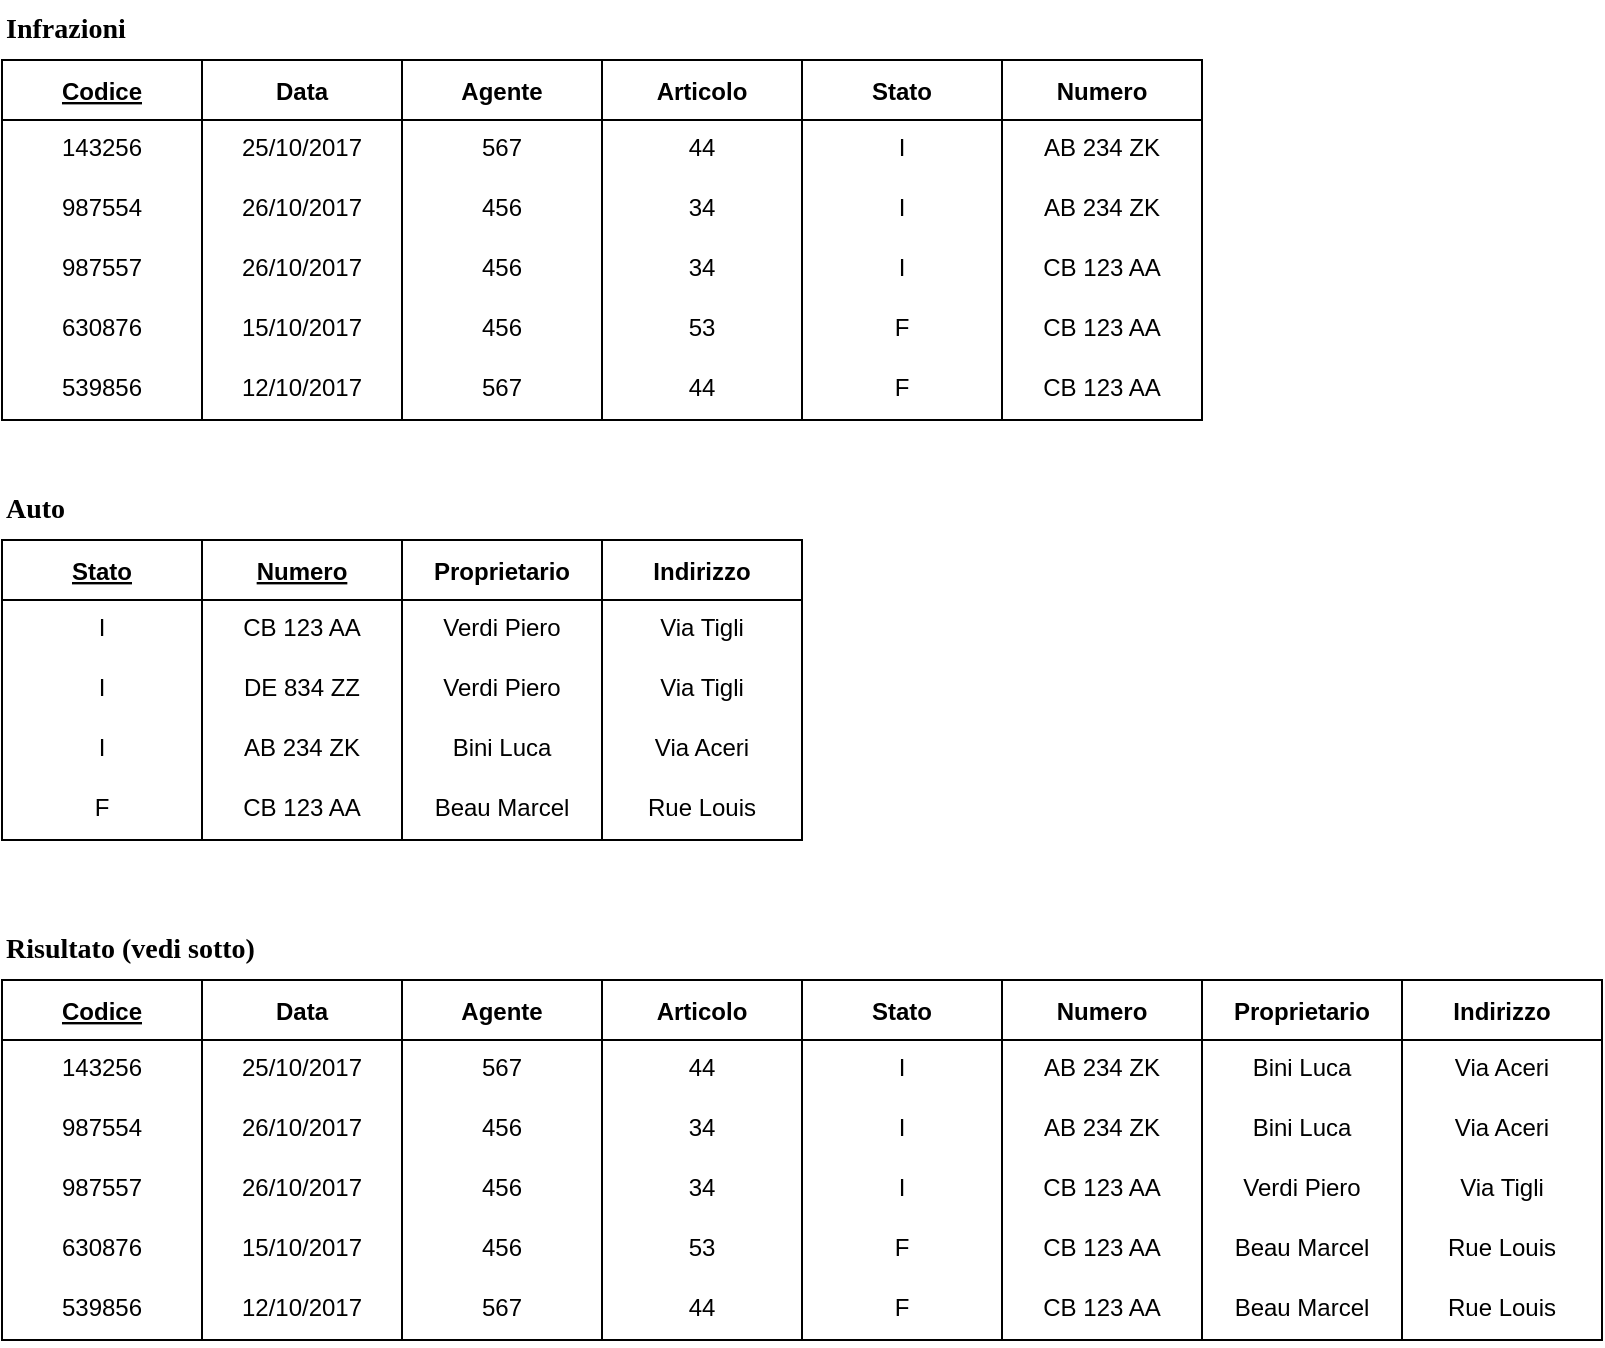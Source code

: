 <mxfile version="20.6.1" type="device"><diagram id="n2tzChIhWR2wru7YtLmf" name="Pagina-1"><mxGraphModel dx="981" dy="597" grid="1" gridSize="10" guides="1" tooltips="1" connect="1" arrows="1" fold="1" page="1" pageScale="1" pageWidth="1169" pageHeight="827" math="0" shadow="0"><root><mxCell id="0"/><mxCell id="1" parent="0"/><mxCell id="akScVreiKZ749C-UaWdK-1" value="Codice" style="swimlane;startSize=30;fontStyle=5" vertex="1" parent="1"><mxGeometry x="560" y="70" width="100" height="180" as="geometry"/></mxCell><mxCell id="akScVreiKZ749C-UaWdK-2" value="143256" style="text;strokeColor=none;fillColor=none;spacingLeft=4;spacingRight=4;overflow=hidden;rotatable=0;points=[[0,0.5],[1,0.5]];portConstraint=eastwest;fontSize=12;align=center;" vertex="1" parent="akScVreiKZ749C-UaWdK-1"><mxGeometry y="30" width="100" height="30" as="geometry"/></mxCell><mxCell id="akScVreiKZ749C-UaWdK-3" value="987554" style="text;strokeColor=none;fillColor=none;spacingLeft=4;spacingRight=4;overflow=hidden;rotatable=0;points=[[0,0.5],[1,0.5]];portConstraint=eastwest;fontSize=12;align=center;" vertex="1" parent="akScVreiKZ749C-UaWdK-1"><mxGeometry y="60" width="100" height="30" as="geometry"/></mxCell><mxCell id="akScVreiKZ749C-UaWdK-4" value="987557" style="text;strokeColor=none;fillColor=none;spacingLeft=4;spacingRight=4;overflow=hidden;rotatable=0;points=[[0,0.5],[1,0.5]];portConstraint=eastwest;fontSize=12;align=center;" vertex="1" parent="akScVreiKZ749C-UaWdK-1"><mxGeometry y="90" width="100" height="30" as="geometry"/></mxCell><mxCell id="akScVreiKZ749C-UaWdK-5" value="Data" style="swimlane;startSize=30;" vertex="1" parent="1"><mxGeometry x="660" y="70" width="100" height="180" as="geometry"/></mxCell><mxCell id="akScVreiKZ749C-UaWdK-6" value="25/10/2017" style="text;strokeColor=none;fillColor=none;spacingLeft=4;spacingRight=4;overflow=hidden;rotatable=0;points=[[0,0.5],[1,0.5]];portConstraint=eastwest;fontSize=12;align=center;" vertex="1" parent="akScVreiKZ749C-UaWdK-5"><mxGeometry y="30" width="100" height="30" as="geometry"/></mxCell><mxCell id="akScVreiKZ749C-UaWdK-7" value="26/10/2017" style="text;strokeColor=none;fillColor=none;spacingLeft=4;spacingRight=4;overflow=hidden;rotatable=0;points=[[0,0.5],[1,0.5]];portConstraint=eastwest;fontSize=12;align=center;" vertex="1" parent="akScVreiKZ749C-UaWdK-5"><mxGeometry y="60" width="100" height="30" as="geometry"/></mxCell><mxCell id="akScVreiKZ749C-UaWdK-8" value="26/10/2017" style="text;strokeColor=none;fillColor=none;spacingLeft=4;spacingRight=4;overflow=hidden;rotatable=0;points=[[0,0.5],[1,0.5]];portConstraint=eastwest;fontSize=12;align=center;" vertex="1" parent="akScVreiKZ749C-UaWdK-5"><mxGeometry y="90" width="100" height="30" as="geometry"/></mxCell><mxCell id="akScVreiKZ749C-UaWdK-9" value="Infrazioni" style="text;html=1;align=left;verticalAlign=middle;resizable=0;points=[];autosize=1;strokeColor=none;fillColor=none;fontStyle=1;fontFamily=Times New Roman;fontSize=14;" vertex="1" parent="1"><mxGeometry x="560" y="40" width="80" height="30" as="geometry"/></mxCell><mxCell id="akScVreiKZ749C-UaWdK-10" value="Stato" style="swimlane;startSize=30;fontStyle=5" vertex="1" parent="1"><mxGeometry x="560" y="310" width="100" height="150" as="geometry"/></mxCell><mxCell id="akScVreiKZ749C-UaWdK-11" value="I" style="text;strokeColor=none;fillColor=none;spacingLeft=4;spacingRight=4;overflow=hidden;rotatable=0;points=[[0,0.5],[1,0.5]];portConstraint=eastwest;fontSize=12;align=center;" vertex="1" parent="akScVreiKZ749C-UaWdK-10"><mxGeometry y="30" width="100" height="30" as="geometry"/></mxCell><mxCell id="akScVreiKZ749C-UaWdK-12" value="I" style="text;strokeColor=none;fillColor=none;spacingLeft=4;spacingRight=4;overflow=hidden;rotatable=0;points=[[0,0.5],[1,0.5]];portConstraint=eastwest;fontSize=12;align=center;" vertex="1" parent="akScVreiKZ749C-UaWdK-10"><mxGeometry y="60" width="100" height="30" as="geometry"/></mxCell><mxCell id="akScVreiKZ749C-UaWdK-13" value="Numero" style="swimlane;startSize=30;fontStyle=5" vertex="1" parent="1"><mxGeometry x="660" y="310" width="100" height="150" as="geometry"/></mxCell><mxCell id="akScVreiKZ749C-UaWdK-14" value="CB 123 AA" style="text;strokeColor=none;fillColor=none;spacingLeft=4;spacingRight=4;overflow=hidden;rotatable=0;points=[[0,0.5],[1,0.5]];portConstraint=eastwest;fontSize=12;align=center;" vertex="1" parent="akScVreiKZ749C-UaWdK-13"><mxGeometry y="30" width="100" height="30" as="geometry"/></mxCell><mxCell id="akScVreiKZ749C-UaWdK-15" value="DE 834 ZZ" style="text;strokeColor=none;fillColor=none;spacingLeft=4;spacingRight=4;overflow=hidden;rotatable=0;points=[[0,0.5],[1,0.5]];portConstraint=eastwest;fontSize=12;align=center;" vertex="1" parent="akScVreiKZ749C-UaWdK-13"><mxGeometry y="60" width="100" height="30" as="geometry"/></mxCell><mxCell id="akScVreiKZ749C-UaWdK-16" value="Auto" style="text;html=1;align=left;verticalAlign=middle;resizable=0;points=[];autosize=1;strokeColor=none;fillColor=none;fontStyle=1;fontFamily=Times New Roman;fontSize=14;" vertex="1" parent="1"><mxGeometry x="560" y="280" width="50" height="30" as="geometry"/></mxCell><mxCell id="akScVreiKZ749C-UaWdK-17" value="Proprietario" style="swimlane;startSize=30;" vertex="1" parent="1"><mxGeometry x="1160" y="530" width="100" height="180" as="geometry"/></mxCell><mxCell id="akScVreiKZ749C-UaWdK-18" value="Bini Luca" style="text;strokeColor=none;fillColor=none;spacingLeft=4;spacingRight=4;overflow=hidden;rotatable=0;points=[[0,0.5],[1,0.5]];portConstraint=eastwest;fontSize=12;align=center;" vertex="1" parent="akScVreiKZ749C-UaWdK-17"><mxGeometry y="30" width="100" height="30" as="geometry"/></mxCell><mxCell id="akScVreiKZ749C-UaWdK-19" value="Bini Luca" style="text;strokeColor=none;fillColor=none;spacingLeft=4;spacingRight=4;overflow=hidden;rotatable=0;points=[[0,0.5],[1,0.5]];portConstraint=eastwest;fontSize=12;align=center;" vertex="1" parent="akScVreiKZ749C-UaWdK-17"><mxGeometry y="60" width="100" height="30" as="geometry"/></mxCell><mxCell id="akScVreiKZ749C-UaWdK-20" value="Verdi Piero" style="text;strokeColor=none;fillColor=none;spacingLeft=4;spacingRight=4;overflow=hidden;rotatable=0;points=[[0,0.5],[1,0.5]];portConstraint=eastwest;fontSize=12;align=center;" vertex="1" parent="akScVreiKZ749C-UaWdK-17"><mxGeometry y="90" width="100" height="30" as="geometry"/></mxCell><mxCell id="akScVreiKZ749C-UaWdK-21" value="Indirizzo" style="swimlane;startSize=30;" vertex="1" parent="1"><mxGeometry x="1260" y="530" width="100" height="180" as="geometry"/></mxCell><mxCell id="akScVreiKZ749C-UaWdK-22" value="Via Aceri" style="text;strokeColor=none;fillColor=none;spacingLeft=4;spacingRight=4;overflow=hidden;rotatable=0;points=[[0,0.5],[1,0.5]];portConstraint=eastwest;fontSize=12;align=center;" vertex="1" parent="akScVreiKZ749C-UaWdK-21"><mxGeometry y="30" width="100" height="30" as="geometry"/></mxCell><mxCell id="akScVreiKZ749C-UaWdK-23" value="Via Aceri" style="text;strokeColor=none;fillColor=none;spacingLeft=4;spacingRight=4;overflow=hidden;rotatable=0;points=[[0,0.5],[1,0.5]];portConstraint=eastwest;fontSize=12;align=center;" vertex="1" parent="akScVreiKZ749C-UaWdK-21"><mxGeometry y="60" width="100" height="30" as="geometry"/></mxCell><mxCell id="akScVreiKZ749C-UaWdK-24" value="Via Tigli" style="text;strokeColor=none;fillColor=none;spacingLeft=4;spacingRight=4;overflow=hidden;rotatable=0;points=[[0,0.5],[1,0.5]];portConstraint=eastwest;fontSize=12;align=center;" vertex="1" parent="akScVreiKZ749C-UaWdK-21"><mxGeometry y="90" width="100" height="30" as="geometry"/></mxCell><mxCell id="akScVreiKZ749C-UaWdK-25" value="Risultato (vedi sotto)" style="text;html=1;align=left;verticalAlign=middle;resizable=0;points=[];autosize=1;strokeColor=none;fillColor=none;fontStyle=1;fontFamily=Times New Roman;fontSize=14;" vertex="1" parent="1"><mxGeometry x="560" y="500" width="150" height="30" as="geometry"/></mxCell><mxCell id="akScVreiKZ749C-UaWdK-26" value="630876" style="text;strokeColor=none;fillColor=none;spacingLeft=4;spacingRight=4;overflow=hidden;rotatable=0;points=[[0,0.5],[1,0.5]];portConstraint=eastwest;fontSize=12;align=center;" vertex="1" parent="1"><mxGeometry x="560" y="190" width="100" height="30" as="geometry"/></mxCell><mxCell id="akScVreiKZ749C-UaWdK-27" value="539856" style="text;strokeColor=none;fillColor=none;spacingLeft=4;spacingRight=4;overflow=hidden;rotatable=0;points=[[0,0.5],[1,0.5]];portConstraint=eastwest;fontSize=12;align=center;" vertex="1" parent="1"><mxGeometry x="560" y="220" width="100" height="30" as="geometry"/></mxCell><mxCell id="akScVreiKZ749C-UaWdK-28" value="15/10/2017" style="text;strokeColor=none;fillColor=none;spacingLeft=4;spacingRight=4;overflow=hidden;rotatable=0;points=[[0,0.5],[1,0.5]];portConstraint=eastwest;fontSize=12;align=center;" vertex="1" parent="1"><mxGeometry x="660" y="190" width="100" height="30" as="geometry"/></mxCell><mxCell id="akScVreiKZ749C-UaWdK-29" value="12/10/2017" style="text;strokeColor=none;fillColor=none;spacingLeft=4;spacingRight=4;overflow=hidden;rotatable=0;points=[[0,0.5],[1,0.5]];portConstraint=eastwest;fontSize=12;align=center;" vertex="1" parent="1"><mxGeometry x="660" y="220" width="100" height="30" as="geometry"/></mxCell><mxCell id="akScVreiKZ749C-UaWdK-30" value="Agente" style="swimlane;startSize=30;" vertex="1" parent="1"><mxGeometry x="760" y="70" width="100" height="180" as="geometry"/></mxCell><mxCell id="akScVreiKZ749C-UaWdK-31" value="567" style="text;strokeColor=none;fillColor=none;spacingLeft=4;spacingRight=4;overflow=hidden;rotatable=0;points=[[0,0.5],[1,0.5]];portConstraint=eastwest;fontSize=12;align=center;" vertex="1" parent="akScVreiKZ749C-UaWdK-30"><mxGeometry y="30" width="100" height="30" as="geometry"/></mxCell><mxCell id="akScVreiKZ749C-UaWdK-32" value="456" style="text;strokeColor=none;fillColor=none;spacingLeft=4;spacingRight=4;overflow=hidden;rotatable=0;points=[[0,0.5],[1,0.5]];portConstraint=eastwest;fontSize=12;align=center;" vertex="1" parent="akScVreiKZ749C-UaWdK-30"><mxGeometry y="60" width="100" height="30" as="geometry"/></mxCell><mxCell id="akScVreiKZ749C-UaWdK-33" value="456" style="text;strokeColor=none;fillColor=none;spacingLeft=4;spacingRight=4;overflow=hidden;rotatable=0;points=[[0,0.5],[1,0.5]];portConstraint=eastwest;fontSize=12;align=center;" vertex="1" parent="akScVreiKZ749C-UaWdK-30"><mxGeometry y="90" width="100" height="30" as="geometry"/></mxCell><mxCell id="akScVreiKZ749C-UaWdK-46" value="456" style="text;strokeColor=none;fillColor=none;spacingLeft=4;spacingRight=4;overflow=hidden;rotatable=0;points=[[0,0.5],[1,0.5]];portConstraint=eastwest;fontSize=12;align=center;" vertex="1" parent="akScVreiKZ749C-UaWdK-30"><mxGeometry y="120" width="100" height="30" as="geometry"/></mxCell><mxCell id="akScVreiKZ749C-UaWdK-47" value="567" style="text;strokeColor=none;fillColor=none;spacingLeft=4;spacingRight=4;overflow=hidden;rotatable=0;points=[[0,0.5],[1,0.5]];portConstraint=eastwest;fontSize=12;align=center;" vertex="1" parent="akScVreiKZ749C-UaWdK-30"><mxGeometry y="150" width="100" height="30" as="geometry"/></mxCell><mxCell id="akScVreiKZ749C-UaWdK-34" value="Articolo" style="swimlane;startSize=30;" vertex="1" parent="1"><mxGeometry x="860" y="70" width="100" height="180" as="geometry"/></mxCell><mxCell id="akScVreiKZ749C-UaWdK-35" value="44" style="text;strokeColor=none;fillColor=none;spacingLeft=4;spacingRight=4;overflow=hidden;rotatable=0;points=[[0,0.5],[1,0.5]];portConstraint=eastwest;fontSize=12;align=center;" vertex="1" parent="akScVreiKZ749C-UaWdK-34"><mxGeometry y="30" width="100" height="30" as="geometry"/></mxCell><mxCell id="akScVreiKZ749C-UaWdK-36" value="34" style="text;strokeColor=none;fillColor=none;spacingLeft=4;spacingRight=4;overflow=hidden;rotatable=0;points=[[0,0.5],[1,0.5]];portConstraint=eastwest;fontSize=12;align=center;" vertex="1" parent="akScVreiKZ749C-UaWdK-34"><mxGeometry y="60" width="100" height="30" as="geometry"/></mxCell><mxCell id="akScVreiKZ749C-UaWdK-37" value="34" style="text;strokeColor=none;fillColor=none;spacingLeft=4;spacingRight=4;overflow=hidden;rotatable=0;points=[[0,0.5],[1,0.5]];portConstraint=eastwest;fontSize=12;align=center;" vertex="1" parent="akScVreiKZ749C-UaWdK-34"><mxGeometry y="90" width="100" height="30" as="geometry"/></mxCell><mxCell id="akScVreiKZ749C-UaWdK-48" value="53" style="text;strokeColor=none;fillColor=none;spacingLeft=4;spacingRight=4;overflow=hidden;rotatable=0;points=[[0,0.5],[1,0.5]];portConstraint=eastwest;fontSize=12;align=center;" vertex="1" parent="akScVreiKZ749C-UaWdK-34"><mxGeometry y="120" width="100" height="30" as="geometry"/></mxCell><mxCell id="akScVreiKZ749C-UaWdK-49" value="44" style="text;strokeColor=none;fillColor=none;spacingLeft=4;spacingRight=4;overflow=hidden;rotatable=0;points=[[0,0.5],[1,0.5]];portConstraint=eastwest;fontSize=12;align=center;" vertex="1" parent="akScVreiKZ749C-UaWdK-34"><mxGeometry y="150" width="100" height="30" as="geometry"/></mxCell><mxCell id="akScVreiKZ749C-UaWdK-38" value="Stato" style="swimlane;startSize=30;" vertex="1" parent="1"><mxGeometry x="960" y="70" width="100" height="180" as="geometry"/></mxCell><mxCell id="akScVreiKZ749C-UaWdK-39" value="I" style="text;strokeColor=none;fillColor=none;spacingLeft=4;spacingRight=4;overflow=hidden;rotatable=0;points=[[0,0.5],[1,0.5]];portConstraint=eastwest;fontSize=12;align=center;" vertex="1" parent="akScVreiKZ749C-UaWdK-38"><mxGeometry y="30" width="100" height="30" as="geometry"/></mxCell><mxCell id="akScVreiKZ749C-UaWdK-40" value="I" style="text;strokeColor=none;fillColor=none;spacingLeft=4;spacingRight=4;overflow=hidden;rotatable=0;points=[[0,0.5],[1,0.5]];portConstraint=eastwest;fontSize=12;align=center;" vertex="1" parent="akScVreiKZ749C-UaWdK-38"><mxGeometry y="60" width="100" height="30" as="geometry"/></mxCell><mxCell id="akScVreiKZ749C-UaWdK-41" value="I" style="text;strokeColor=none;fillColor=none;spacingLeft=4;spacingRight=4;overflow=hidden;rotatable=0;points=[[0,0.5],[1,0.5]];portConstraint=eastwest;fontSize=12;align=center;" vertex="1" parent="akScVreiKZ749C-UaWdK-38"><mxGeometry y="90" width="100" height="30" as="geometry"/></mxCell><mxCell id="akScVreiKZ749C-UaWdK-50" value="F" style="text;strokeColor=none;fillColor=none;spacingLeft=4;spacingRight=4;overflow=hidden;rotatable=0;points=[[0,0.5],[1,0.5]];portConstraint=eastwest;fontSize=12;align=center;" vertex="1" parent="akScVreiKZ749C-UaWdK-38"><mxGeometry y="120" width="100" height="30" as="geometry"/></mxCell><mxCell id="akScVreiKZ749C-UaWdK-51" value="F" style="text;strokeColor=none;fillColor=none;spacingLeft=4;spacingRight=4;overflow=hidden;rotatable=0;points=[[0,0.5],[1,0.5]];portConstraint=eastwest;fontSize=12;align=center;" vertex="1" parent="akScVreiKZ749C-UaWdK-38"><mxGeometry y="150" width="100" height="30" as="geometry"/></mxCell><mxCell id="akScVreiKZ749C-UaWdK-42" value="Numero" style="swimlane;startSize=30;" vertex="1" parent="1"><mxGeometry x="1060" y="70" width="100" height="180" as="geometry"/></mxCell><mxCell id="akScVreiKZ749C-UaWdK-43" value="AB 234 ZK" style="text;strokeColor=none;fillColor=none;spacingLeft=4;spacingRight=4;overflow=hidden;rotatable=0;points=[[0,0.5],[1,0.5]];portConstraint=eastwest;fontSize=12;align=center;" vertex="1" parent="akScVreiKZ749C-UaWdK-42"><mxGeometry y="30" width="100" height="30" as="geometry"/></mxCell><mxCell id="akScVreiKZ749C-UaWdK-44" value="AB 234 ZK" style="text;strokeColor=none;fillColor=none;spacingLeft=4;spacingRight=4;overflow=hidden;rotatable=0;points=[[0,0.5],[1,0.5]];portConstraint=eastwest;fontSize=12;align=center;" vertex="1" parent="akScVreiKZ749C-UaWdK-42"><mxGeometry y="60" width="100" height="30" as="geometry"/></mxCell><mxCell id="akScVreiKZ749C-UaWdK-45" value="CB 123 AA" style="text;strokeColor=none;fillColor=none;spacingLeft=4;spacingRight=4;overflow=hidden;rotatable=0;points=[[0,0.5],[1,0.5]];portConstraint=eastwest;fontSize=12;align=center;" vertex="1" parent="akScVreiKZ749C-UaWdK-42"><mxGeometry y="90" width="100" height="30" as="geometry"/></mxCell><mxCell id="akScVreiKZ749C-UaWdK-52" value="CB 123 AA" style="text;strokeColor=none;fillColor=none;spacingLeft=4;spacingRight=4;overflow=hidden;rotatable=0;points=[[0,0.5],[1,0.5]];portConstraint=eastwest;fontSize=12;align=center;" vertex="1" parent="akScVreiKZ749C-UaWdK-42"><mxGeometry y="120" width="100" height="30" as="geometry"/></mxCell><mxCell id="akScVreiKZ749C-UaWdK-53" value="CB 123 AA" style="text;strokeColor=none;fillColor=none;spacingLeft=4;spacingRight=4;overflow=hidden;rotatable=0;points=[[0,0.5],[1,0.5]];portConstraint=eastwest;fontSize=12;align=center;" vertex="1" parent="akScVreiKZ749C-UaWdK-42"><mxGeometry y="150" width="100" height="30" as="geometry"/></mxCell><mxCell id="akScVreiKZ749C-UaWdK-54" value="Proprietario" style="swimlane;startSize=30;" vertex="1" parent="1"><mxGeometry x="760" y="310" width="100" height="150" as="geometry"/></mxCell><mxCell id="akScVreiKZ749C-UaWdK-55" value="Verdi Piero" style="text;strokeColor=none;fillColor=none;spacingLeft=4;spacingRight=4;overflow=hidden;rotatable=0;points=[[0,0.5],[1,0.5]];portConstraint=eastwest;fontSize=12;align=center;" vertex="1" parent="akScVreiKZ749C-UaWdK-54"><mxGeometry y="30" width="100" height="30" as="geometry"/></mxCell><mxCell id="akScVreiKZ749C-UaWdK-56" value="Verdi Piero" style="text;strokeColor=none;fillColor=none;spacingLeft=4;spacingRight=4;overflow=hidden;rotatable=0;points=[[0,0.5],[1,0.5]];portConstraint=eastwest;fontSize=12;align=center;" vertex="1" parent="akScVreiKZ749C-UaWdK-54"><mxGeometry y="60" width="100" height="30" as="geometry"/></mxCell><mxCell id="akScVreiKZ749C-UaWdK-57" value="Indirizzo" style="swimlane;startSize=30;" vertex="1" parent="1"><mxGeometry x="860" y="310" width="100" height="150" as="geometry"/></mxCell><mxCell id="akScVreiKZ749C-UaWdK-58" value="Via Tigli" style="text;strokeColor=none;fillColor=none;spacingLeft=4;spacingRight=4;overflow=hidden;rotatable=0;points=[[0,0.5],[1,0.5]];portConstraint=eastwest;fontSize=12;align=center;" vertex="1" parent="akScVreiKZ749C-UaWdK-57"><mxGeometry y="30" width="100" height="30" as="geometry"/></mxCell><mxCell id="akScVreiKZ749C-UaWdK-59" value="Via Tigli" style="text;strokeColor=none;fillColor=none;spacingLeft=4;spacingRight=4;overflow=hidden;rotatable=0;points=[[0,0.5],[1,0.5]];portConstraint=eastwest;fontSize=12;align=center;" vertex="1" parent="akScVreiKZ749C-UaWdK-57"><mxGeometry y="60" width="100" height="30" as="geometry"/></mxCell><mxCell id="akScVreiKZ749C-UaWdK-60" value="I" style="text;strokeColor=none;fillColor=none;spacingLeft=4;spacingRight=4;overflow=hidden;rotatable=0;points=[[0,0.5],[1,0.5]];portConstraint=eastwest;fontSize=12;align=center;" vertex="1" parent="1"><mxGeometry x="560" y="400" width="100" height="30" as="geometry"/></mxCell><mxCell id="akScVreiKZ749C-UaWdK-61" value="F" style="text;strokeColor=none;fillColor=none;spacingLeft=4;spacingRight=4;overflow=hidden;rotatable=0;points=[[0,0.5],[1,0.5]];portConstraint=eastwest;fontSize=12;align=center;" vertex="1" parent="1"><mxGeometry x="560" y="430" width="100" height="30" as="geometry"/></mxCell><mxCell id="akScVreiKZ749C-UaWdK-62" value="AB 234 ZK" style="text;strokeColor=none;fillColor=none;spacingLeft=4;spacingRight=4;overflow=hidden;rotatable=0;points=[[0,0.5],[1,0.5]];portConstraint=eastwest;fontSize=12;align=center;" vertex="1" parent="1"><mxGeometry x="660" y="400" width="100" height="30" as="geometry"/></mxCell><mxCell id="akScVreiKZ749C-UaWdK-63" value="CB 123 AA" style="text;strokeColor=none;fillColor=none;spacingLeft=4;spacingRight=4;overflow=hidden;rotatable=0;points=[[0,0.5],[1,0.5]];portConstraint=eastwest;fontSize=12;align=center;" vertex="1" parent="1"><mxGeometry x="660" y="430" width="100" height="30" as="geometry"/></mxCell><mxCell id="akScVreiKZ749C-UaWdK-64" value="Bini Luca" style="text;strokeColor=none;fillColor=none;spacingLeft=4;spacingRight=4;overflow=hidden;rotatable=0;points=[[0,0.5],[1,0.5]];portConstraint=eastwest;fontSize=12;align=center;" vertex="1" parent="1"><mxGeometry x="760" y="400" width="100" height="30" as="geometry"/></mxCell><mxCell id="akScVreiKZ749C-UaWdK-65" value="Beau Marcel" style="text;strokeColor=none;fillColor=none;spacingLeft=4;spacingRight=4;overflow=hidden;rotatable=0;points=[[0,0.5],[1,0.5]];portConstraint=eastwest;fontSize=12;align=center;" vertex="1" parent="1"><mxGeometry x="760" y="430" width="100" height="30" as="geometry"/></mxCell><mxCell id="akScVreiKZ749C-UaWdK-66" value="Via Aceri" style="text;strokeColor=none;fillColor=none;spacingLeft=4;spacingRight=4;overflow=hidden;rotatable=0;points=[[0,0.5],[1,0.5]];portConstraint=eastwest;fontSize=12;align=center;" vertex="1" parent="1"><mxGeometry x="860" y="400" width="100" height="30" as="geometry"/></mxCell><mxCell id="akScVreiKZ749C-UaWdK-67" value="Rue Louis" style="text;strokeColor=none;fillColor=none;spacingLeft=4;spacingRight=4;overflow=hidden;rotatable=0;points=[[0,0.5],[1,0.5]];portConstraint=eastwest;fontSize=12;align=center;" vertex="1" parent="1"><mxGeometry x="860" y="430" width="100" height="30" as="geometry"/></mxCell><mxCell id="akScVreiKZ749C-UaWdK-68" value="Codice" style="swimlane;startSize=30;fontStyle=5" vertex="1" parent="1"><mxGeometry x="560" y="530" width="100" height="180" as="geometry"/></mxCell><mxCell id="akScVreiKZ749C-UaWdK-69" value="143256" style="text;strokeColor=none;fillColor=none;spacingLeft=4;spacingRight=4;overflow=hidden;rotatable=0;points=[[0,0.5],[1,0.5]];portConstraint=eastwest;fontSize=12;align=center;" vertex="1" parent="akScVreiKZ749C-UaWdK-68"><mxGeometry y="30" width="100" height="30" as="geometry"/></mxCell><mxCell id="akScVreiKZ749C-UaWdK-70" value="987554" style="text;strokeColor=none;fillColor=none;spacingLeft=4;spacingRight=4;overflow=hidden;rotatable=0;points=[[0,0.5],[1,0.5]];portConstraint=eastwest;fontSize=12;align=center;" vertex="1" parent="akScVreiKZ749C-UaWdK-68"><mxGeometry y="60" width="100" height="30" as="geometry"/></mxCell><mxCell id="akScVreiKZ749C-UaWdK-71" value="987557" style="text;strokeColor=none;fillColor=none;spacingLeft=4;spacingRight=4;overflow=hidden;rotatable=0;points=[[0,0.5],[1,0.5]];portConstraint=eastwest;fontSize=12;align=center;" vertex="1" parent="akScVreiKZ749C-UaWdK-68"><mxGeometry y="90" width="100" height="30" as="geometry"/></mxCell><mxCell id="akScVreiKZ749C-UaWdK-100" value="630876" style="text;strokeColor=none;fillColor=none;spacingLeft=4;spacingRight=4;overflow=hidden;rotatable=0;points=[[0,0.5],[1,0.5]];portConstraint=eastwest;fontSize=12;align=center;" vertex="1" parent="akScVreiKZ749C-UaWdK-68"><mxGeometry y="120" width="100" height="30" as="geometry"/></mxCell><mxCell id="akScVreiKZ749C-UaWdK-101" value="539856" style="text;strokeColor=none;fillColor=none;spacingLeft=4;spacingRight=4;overflow=hidden;rotatable=0;points=[[0,0.5],[1,0.5]];portConstraint=eastwest;fontSize=12;align=center;" vertex="1" parent="akScVreiKZ749C-UaWdK-68"><mxGeometry y="150" width="100" height="30" as="geometry"/></mxCell><mxCell id="akScVreiKZ749C-UaWdK-72" value="Data" style="swimlane;startSize=30;" vertex="1" parent="1"><mxGeometry x="660" y="530" width="100" height="180" as="geometry"/></mxCell><mxCell id="akScVreiKZ749C-UaWdK-73" value="25/10/2017" style="text;strokeColor=none;fillColor=none;spacingLeft=4;spacingRight=4;overflow=hidden;rotatable=0;points=[[0,0.5],[1,0.5]];portConstraint=eastwest;fontSize=12;align=center;" vertex="1" parent="akScVreiKZ749C-UaWdK-72"><mxGeometry y="30" width="100" height="30" as="geometry"/></mxCell><mxCell id="akScVreiKZ749C-UaWdK-74" value="26/10/2017" style="text;strokeColor=none;fillColor=none;spacingLeft=4;spacingRight=4;overflow=hidden;rotatable=0;points=[[0,0.5],[1,0.5]];portConstraint=eastwest;fontSize=12;align=center;" vertex="1" parent="akScVreiKZ749C-UaWdK-72"><mxGeometry y="60" width="100" height="30" as="geometry"/></mxCell><mxCell id="akScVreiKZ749C-UaWdK-75" value="26/10/2017" style="text;strokeColor=none;fillColor=none;spacingLeft=4;spacingRight=4;overflow=hidden;rotatable=0;points=[[0,0.5],[1,0.5]];portConstraint=eastwest;fontSize=12;align=center;" vertex="1" parent="akScVreiKZ749C-UaWdK-72"><mxGeometry y="90" width="100" height="30" as="geometry"/></mxCell><mxCell id="akScVreiKZ749C-UaWdK-102" value="15/10/2017" style="text;strokeColor=none;fillColor=none;spacingLeft=4;spacingRight=4;overflow=hidden;rotatable=0;points=[[0,0.5],[1,0.5]];portConstraint=eastwest;fontSize=12;align=center;" vertex="1" parent="akScVreiKZ749C-UaWdK-72"><mxGeometry y="120" width="100" height="30" as="geometry"/></mxCell><mxCell id="akScVreiKZ749C-UaWdK-103" value="12/10/2017" style="text;strokeColor=none;fillColor=none;spacingLeft=4;spacingRight=4;overflow=hidden;rotatable=0;points=[[0,0.5],[1,0.5]];portConstraint=eastwest;fontSize=12;align=center;" vertex="1" parent="akScVreiKZ749C-UaWdK-72"><mxGeometry y="150" width="100" height="30" as="geometry"/></mxCell><mxCell id="akScVreiKZ749C-UaWdK-76" value="Agente" style="swimlane;startSize=30;" vertex="1" parent="1"><mxGeometry x="760" y="530" width="100" height="180" as="geometry"/></mxCell><mxCell id="akScVreiKZ749C-UaWdK-77" value="567" style="text;strokeColor=none;fillColor=none;spacingLeft=4;spacingRight=4;overflow=hidden;rotatable=0;points=[[0,0.5],[1,0.5]];portConstraint=eastwest;fontSize=12;align=center;" vertex="1" parent="akScVreiKZ749C-UaWdK-76"><mxGeometry y="30" width="100" height="30" as="geometry"/></mxCell><mxCell id="akScVreiKZ749C-UaWdK-78" value="456" style="text;strokeColor=none;fillColor=none;spacingLeft=4;spacingRight=4;overflow=hidden;rotatable=0;points=[[0,0.5],[1,0.5]];portConstraint=eastwest;fontSize=12;align=center;" vertex="1" parent="akScVreiKZ749C-UaWdK-76"><mxGeometry y="60" width="100" height="30" as="geometry"/></mxCell><mxCell id="akScVreiKZ749C-UaWdK-79" value="456" style="text;strokeColor=none;fillColor=none;spacingLeft=4;spacingRight=4;overflow=hidden;rotatable=0;points=[[0,0.5],[1,0.5]];portConstraint=eastwest;fontSize=12;align=center;" vertex="1" parent="akScVreiKZ749C-UaWdK-76"><mxGeometry y="90" width="100" height="30" as="geometry"/></mxCell><mxCell id="akScVreiKZ749C-UaWdK-80" value="456" style="text;strokeColor=none;fillColor=none;spacingLeft=4;spacingRight=4;overflow=hidden;rotatable=0;points=[[0,0.5],[1,0.5]];portConstraint=eastwest;fontSize=12;align=center;" vertex="1" parent="akScVreiKZ749C-UaWdK-76"><mxGeometry y="120" width="100" height="30" as="geometry"/></mxCell><mxCell id="akScVreiKZ749C-UaWdK-81" value="567" style="text;strokeColor=none;fillColor=none;spacingLeft=4;spacingRight=4;overflow=hidden;rotatable=0;points=[[0,0.5],[1,0.5]];portConstraint=eastwest;fontSize=12;align=center;" vertex="1" parent="akScVreiKZ749C-UaWdK-76"><mxGeometry y="150" width="100" height="30" as="geometry"/></mxCell><mxCell id="akScVreiKZ749C-UaWdK-82" value="Articolo" style="swimlane;startSize=30;" vertex="1" parent="1"><mxGeometry x="860" y="530" width="100" height="180" as="geometry"/></mxCell><mxCell id="akScVreiKZ749C-UaWdK-83" value="44" style="text;strokeColor=none;fillColor=none;spacingLeft=4;spacingRight=4;overflow=hidden;rotatable=0;points=[[0,0.5],[1,0.5]];portConstraint=eastwest;fontSize=12;align=center;" vertex="1" parent="akScVreiKZ749C-UaWdK-82"><mxGeometry y="30" width="100" height="30" as="geometry"/></mxCell><mxCell id="akScVreiKZ749C-UaWdK-84" value="34" style="text;strokeColor=none;fillColor=none;spacingLeft=4;spacingRight=4;overflow=hidden;rotatable=0;points=[[0,0.5],[1,0.5]];portConstraint=eastwest;fontSize=12;align=center;" vertex="1" parent="akScVreiKZ749C-UaWdK-82"><mxGeometry y="60" width="100" height="30" as="geometry"/></mxCell><mxCell id="akScVreiKZ749C-UaWdK-85" value="34" style="text;strokeColor=none;fillColor=none;spacingLeft=4;spacingRight=4;overflow=hidden;rotatable=0;points=[[0,0.5],[1,0.5]];portConstraint=eastwest;fontSize=12;align=center;" vertex="1" parent="akScVreiKZ749C-UaWdK-82"><mxGeometry y="90" width="100" height="30" as="geometry"/></mxCell><mxCell id="akScVreiKZ749C-UaWdK-86" value="53" style="text;strokeColor=none;fillColor=none;spacingLeft=4;spacingRight=4;overflow=hidden;rotatable=0;points=[[0,0.5],[1,0.5]];portConstraint=eastwest;fontSize=12;align=center;" vertex="1" parent="akScVreiKZ749C-UaWdK-82"><mxGeometry y="120" width="100" height="30" as="geometry"/></mxCell><mxCell id="akScVreiKZ749C-UaWdK-87" value="44" style="text;strokeColor=none;fillColor=none;spacingLeft=4;spacingRight=4;overflow=hidden;rotatable=0;points=[[0,0.5],[1,0.5]];portConstraint=eastwest;fontSize=12;align=center;" vertex="1" parent="akScVreiKZ749C-UaWdK-82"><mxGeometry y="150" width="100" height="30" as="geometry"/></mxCell><mxCell id="akScVreiKZ749C-UaWdK-88" value="Stato" style="swimlane;startSize=30;" vertex="1" parent="1"><mxGeometry x="960" y="530" width="100" height="180" as="geometry"/></mxCell><mxCell id="akScVreiKZ749C-UaWdK-89" value="I" style="text;strokeColor=none;fillColor=none;spacingLeft=4;spacingRight=4;overflow=hidden;rotatable=0;points=[[0,0.5],[1,0.5]];portConstraint=eastwest;fontSize=12;align=center;" vertex="1" parent="akScVreiKZ749C-UaWdK-88"><mxGeometry y="30" width="100" height="30" as="geometry"/></mxCell><mxCell id="akScVreiKZ749C-UaWdK-90" value="I" style="text;strokeColor=none;fillColor=none;spacingLeft=4;spacingRight=4;overflow=hidden;rotatable=0;points=[[0,0.5],[1,0.5]];portConstraint=eastwest;fontSize=12;align=center;" vertex="1" parent="akScVreiKZ749C-UaWdK-88"><mxGeometry y="60" width="100" height="30" as="geometry"/></mxCell><mxCell id="akScVreiKZ749C-UaWdK-91" value="I" style="text;strokeColor=none;fillColor=none;spacingLeft=4;spacingRight=4;overflow=hidden;rotatable=0;points=[[0,0.5],[1,0.5]];portConstraint=eastwest;fontSize=12;align=center;" vertex="1" parent="akScVreiKZ749C-UaWdK-88"><mxGeometry y="90" width="100" height="30" as="geometry"/></mxCell><mxCell id="akScVreiKZ749C-UaWdK-92" value="F" style="text;strokeColor=none;fillColor=none;spacingLeft=4;spacingRight=4;overflow=hidden;rotatable=0;points=[[0,0.5],[1,0.5]];portConstraint=eastwest;fontSize=12;align=center;" vertex="1" parent="akScVreiKZ749C-UaWdK-88"><mxGeometry y="120" width="100" height="30" as="geometry"/></mxCell><mxCell id="akScVreiKZ749C-UaWdK-93" value="F" style="text;strokeColor=none;fillColor=none;spacingLeft=4;spacingRight=4;overflow=hidden;rotatable=0;points=[[0,0.5],[1,0.5]];portConstraint=eastwest;fontSize=12;align=center;" vertex="1" parent="akScVreiKZ749C-UaWdK-88"><mxGeometry y="150" width="100" height="30" as="geometry"/></mxCell><mxCell id="akScVreiKZ749C-UaWdK-94" value="Numero" style="swimlane;startSize=30;" vertex="1" parent="1"><mxGeometry x="1060" y="530" width="100" height="180" as="geometry"/></mxCell><mxCell id="akScVreiKZ749C-UaWdK-95" value="AB 234 ZK" style="text;strokeColor=none;fillColor=none;spacingLeft=4;spacingRight=4;overflow=hidden;rotatable=0;points=[[0,0.5],[1,0.5]];portConstraint=eastwest;fontSize=12;align=center;" vertex="1" parent="akScVreiKZ749C-UaWdK-94"><mxGeometry y="30" width="100" height="30" as="geometry"/></mxCell><mxCell id="akScVreiKZ749C-UaWdK-96" value="AB 234 ZK" style="text;strokeColor=none;fillColor=none;spacingLeft=4;spacingRight=4;overflow=hidden;rotatable=0;points=[[0,0.5],[1,0.5]];portConstraint=eastwest;fontSize=12;align=center;" vertex="1" parent="akScVreiKZ749C-UaWdK-94"><mxGeometry y="60" width="100" height="30" as="geometry"/></mxCell><mxCell id="akScVreiKZ749C-UaWdK-97" value="CB 123 AA" style="text;strokeColor=none;fillColor=none;spacingLeft=4;spacingRight=4;overflow=hidden;rotatable=0;points=[[0,0.5],[1,0.5]];portConstraint=eastwest;fontSize=12;align=center;" vertex="1" parent="akScVreiKZ749C-UaWdK-94"><mxGeometry y="90" width="100" height="30" as="geometry"/></mxCell><mxCell id="akScVreiKZ749C-UaWdK-98" value="CB 123 AA" style="text;strokeColor=none;fillColor=none;spacingLeft=4;spacingRight=4;overflow=hidden;rotatable=0;points=[[0,0.5],[1,0.5]];portConstraint=eastwest;fontSize=12;align=center;" vertex="1" parent="akScVreiKZ749C-UaWdK-94"><mxGeometry y="120" width="100" height="30" as="geometry"/></mxCell><mxCell id="akScVreiKZ749C-UaWdK-99" value="CB 123 AA" style="text;strokeColor=none;fillColor=none;spacingLeft=4;spacingRight=4;overflow=hidden;rotatable=0;points=[[0,0.5],[1,0.5]];portConstraint=eastwest;fontSize=12;align=center;" vertex="1" parent="akScVreiKZ749C-UaWdK-94"><mxGeometry y="150" width="100" height="30" as="geometry"/></mxCell><mxCell id="akScVreiKZ749C-UaWdK-104" value="Beau Marcel" style="text;strokeColor=none;fillColor=none;spacingLeft=4;spacingRight=4;overflow=hidden;rotatable=0;points=[[0,0.5],[1,0.5]];portConstraint=eastwest;fontSize=12;align=center;" vertex="1" parent="1"><mxGeometry x="1160" y="650" width="100" height="30" as="geometry"/></mxCell><mxCell id="akScVreiKZ749C-UaWdK-105" value="Beau Marcel" style="text;strokeColor=none;fillColor=none;spacingLeft=4;spacingRight=4;overflow=hidden;rotatable=0;points=[[0,0.5],[1,0.5]];portConstraint=eastwest;fontSize=12;align=center;" vertex="1" parent="1"><mxGeometry x="1160" y="680" width="100" height="30" as="geometry"/></mxCell><mxCell id="akScVreiKZ749C-UaWdK-106" value="Rue Louis" style="text;strokeColor=none;fillColor=none;spacingLeft=4;spacingRight=4;overflow=hidden;rotatable=0;points=[[0,0.5],[1,0.5]];portConstraint=eastwest;fontSize=12;align=center;" vertex="1" parent="1"><mxGeometry x="1260" y="650" width="100" height="30" as="geometry"/></mxCell><mxCell id="akScVreiKZ749C-UaWdK-107" value="Rue Louis" style="text;strokeColor=none;fillColor=none;spacingLeft=4;spacingRight=4;overflow=hidden;rotatable=0;points=[[0,0.5],[1,0.5]];portConstraint=eastwest;fontSize=12;align=center;" vertex="1" parent="1"><mxGeometry x="1260" y="680" width="100" height="30" as="geometry"/></mxCell></root></mxGraphModel></diagram></mxfile>